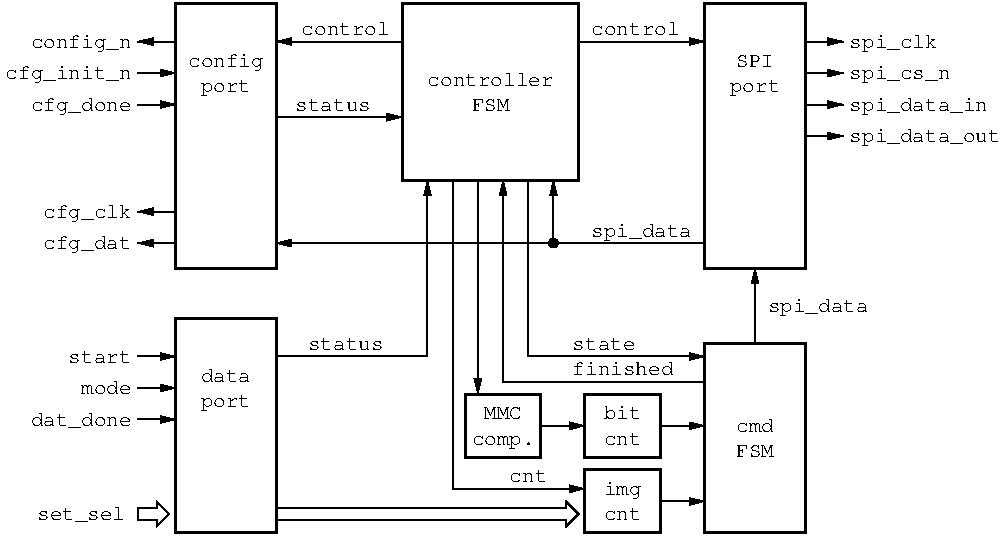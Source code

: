 #FIG 3.2
Landscape
Center
Metric
A4      
100.00
Single
-2
1200 2
6 5895 3375 7245 4725
6 6120 3915 7020 4185
4 1 0 50 0 12 10 0.0000 4 90 900 6570 4005 controller\001
4 1 0 50 0 12 10 0.0000 4 90 270 6570 4185 FSM\001
-6
2 2 0 2 0 7 40 0 -1 0.000 0 0 -1 0 0 5
	 5940 3420 7200 3420 7200 4680 5940 4680 5940 3420
-6
6 5040 4995 8100 5175
2 1 0 1 0 7 50 0 -1 0.000 0 0 -1 1 0 2
	1 1 1.00 45.00 90.00
	 8100 5130 5040 5130
4 0 0 50 0 12 10 0.0000 4 120 720 7290 5085 spi_data\001
-6
6 7200 3555 8100 3735
2 1 0 1 0 7 50 0 -1 0.000 0 0 -1 1 0 2
	1 1 1.00 45.00 90.00
	 7200 3690 8100 3690
4 1 0 50 0 12 10 0.0000 4 90 630 7605 3645 control\001
-6
6 5040 3555 5940 3735
2 1 0 1 0 7 50 0 -1 0.000 0 0 -1 1 0 2
	1 1 1.00 45.00 90.00
	 5940 3690 5040 3690
4 0 0 50 0 12 10 0.0000 4 90 630 5220 3645 control\001
-6
6 5040 4095 5940 4275
2 1 0 1 0 7 50 0 -1 0.000 0 0 -1 1 0 2
	1 1 1.00 45.00 90.00
	 5040 4230 5940 4230
4 0 0 50 0 12 10 0.0000 4 90 540 5175 4185 status\001
-6
6 3285 3645 4320 3780
2 1 0 1 0 7 50 0 -1 0.000 0 0 -1 1 0 2
	1 1 1.00 45.00 90.00
	 4320 3690 4050 3690
4 2 0 50 0 12 10 0.0000 4 120 720 4005 3735 config_n\001
-6
6 3105 3870 4320 4005
2 1 0 1 0 7 50 0 -1 0.000 0 0 -1 0 1 2
	1 1 1.00 45.00 90.00
	 4320 3915 4050 3915
4 2 0 50 0 12 10 0.0000 4 120 900 4005 3960 cfg_init_n\001
-6
6 4275 3375 5085 5355
6 4410 3780 4950 4095
4 1 0 50 0 12 10 0.0000 4 120 540 4680 3870 config\001
4 1 0 50 0 12 10 0.0000 4 120 360 4680 4050 port\001
-6
2 2 0 2 0 7 50 0 -1 0.000 0 0 -1 0 0 5
	 4320 3420 5040 3420 5040 5310 4320 5310 4320 3420
-6
6 3285 4095 4320 4230
2 1 0 1 0 7 50 0 -1 0.000 0 0 -1 0 1 2
	1 1 1.00 45.00 90.00
	 4320 4140 4050 4140
4 2 0 50 0 12 10 0.0000 4 120 720 4005 4185 cfg_done\001
-6
6 4275 5625 5085 7245
6 4500 6030 4860 6345
4 1 0 50 0 12 10 0.0000 4 90 360 4680 6120 data\001
4 1 0 50 0 12 10 0.0000 4 120 360 4680 6300 port\001
-6
2 2 0 2 0 7 50 0 -1 0.000 0 0 -1 0 0 5
	 4320 5670 5040 5670 5040 7200 4320 7200 4320 5670
-6
6 8055 3375 8865 5355
6 8280 3780 8640 4095
4 1 0 50 0 12 10 0.0000 4 90 270 8460 3870 SPI\001
4 1 0 50 0 12 10 0.0000 4 120 360 8460 4050 port\001
-6
2 2 0 2 0 7 50 0 -1 0.000 0 0 -1 0 0 5
	 8100 3420 8820 3420 8820 5310 8100 5310 8100 3420
-6
6 8820 3645 9765 3780
2 1 0 1 0 7 50 0 -1 0.000 0 0 -1 1 0 2
	1 1 1.00 45.00 90.00
	 8820 3690 9090 3690
4 0 0 50 0 12 10 0.0000 4 120 630 9135 3735 spi_clk\001
-6
6 8820 3870 9855 4005
2 1 0 1 0 7 50 0 -1 0.000 0 0 -1 1 0 2
	1 1 1.00 45.00 90.00
	 8820 3915 9090 3915
4 0 0 50 0 12 10 0.0000 4 120 720 9135 3960 spi_cs_n\001
-6
6 8820 4095 10125 4230
2 1 0 1 0 7 50 0 -1 0.000 0 0 -1 1 0 2
	1 1 1.00 45.00 90.00
	 8820 4140 9090 4140
4 0 0 50 0 12 10 0.0000 4 120 990 9135 4185 spi_data_in\001
-6
6 8820 4320 10215 4455
2 1 0 1 0 7 50 0 -1 0.000 0 0 -1 1 0 2
	1 1 1.00 45.00 90.00
	 8820 4365 9090 4365
4 0 0 50 0 12 10 0.0000 4 120 1080 9135 4410 spi_data_out\001
-6
6 8055 5805 8865 7245
6 8325 6390 8595 6660
4 1 0 50 0 12 10 0.0000 4 90 270 8460 6480 cmd\001
4 1 0 50 0 12 10 0.0000 4 90 270 8460 6660 FSM\001
-6
2 2 0 2 0 7 50 0 -1 0.000 0 0 -1 0 0 5
	 8100 5850 8820 5850 8820 7200 8100 7200 8100 5850
-6
6 8415 5310 9270 5850
2 1 0 1 0 7 50 0 -1 0.000 0 0 -1 1 0 2
	1 1 1.00 45.00 90.00
	 8460 5850 8460 5310
4 0 0 50 0 12 10 0.0000 4 120 720 8550 5625 spi_data\001
-6
6 3375 4860 4320 4995
2 1 0 1 0 7 50 0 -1 0.000 0 0 -1 1 0 2
	1 1 1.00 45.00 90.00
	 4320 4905 4050 4905
4 2 0 50 0 12 10 0.0000 4 120 630 4005 4950 cfg_clk\001
-6
6 3375 5085 4320 5220
2 1 0 1 0 7 50 0 -1 0.000 0 0 -1 1 0 2
	1 1 1.00 45.00 90.00
	 4320 5130 4050 5130
4 2 0 50 0 12 10 0.0000 4 120 630 4005 5175 cfg_dat\001
-6
6 3555 5895 4320 5985
2 1 0 1 0 7 50 0 -1 0.000 0 0 -1 0 1 2
	1 1 1.00 45.00 90.00
	 4320 5940 4050 5940
4 2 0 50 0 12 10 0.0000 4 90 450 4005 5985 start\001
-6
6 3285 6345 4320 6480
2 1 0 1 0 7 50 0 -1 0.000 0 0 -1 0 1 2
	1 1 1.00 45.00 90.00
	 4320 6390 4050 6390
4 2 0 50 0 12 10 0.0000 4 105 720 4005 6435 dat_done\001
-6
6 6345 6165 6975 6705
6 6435 6300 6885 6615
4 1 0 50 0 12 10 0.0000 4 90 270 6660 6390 MMC\001
4 1 0 50 0 12 10 0.0000 4 90 450 6660 6570 comp.\001
-6
2 2 0 2 0 7 50 0 -1 0.000 0 0 -1 0 0 5
	 6390 6210 6930 6210 6930 6660 6390 6660 6390 6210
-6
6 7200 6165 7830 6705
6 7380 6300 7650 6570
4 1 0 50 0 12 10 0.0000 4 90 270 7515 6390 bit\001
4 1 0 50 0 12 10 0.0000 4 90 270 7515 6570 cnt\001
-6
2 2 0 2 0 7 50 0 -1 0.000 0 0 -1 0 0 5
	 7245 6210 7785 6210 7785 6660 7245 6660 7245 6210
-6
6 7200 6705 7830 7245
6 7380 6840 7650 7110
4 1 0 50 0 12 10 0.0000 4 120 270 7515 6930 img\001
4 1 0 50 0 12 10 0.0000 4 90 270 7515 7110 cnt\001
-6
2 2 0 2 0 7 50 0 -1 0.000 0 0 -1 0 0 5
	 7245 6750 7785 6750 7785 7200 7245 7200 7245 6750
-6
6 3645 6120 4320 6210
2 1 0 1 0 7 50 0 -1 0.000 0 0 -1 0 1 2
	1 1 1.00 45.00 90.00
	 4320 6165 4050 6165
4 2 0 50 0 12 10 0.0000 4 90 360 4005 6210 mode\001
-6
6 3330 6975 4275 7155
2 3 0 1 0 7 50 0 -1 0.000 0 0 -1 0 0 8
	 4050 7020 4185 7020 4185 6975 4275 7065 4185 7155 4185 7110
	 4050 7110 4050 7020
4 2 0 50 0 12 10 0.0000 4 105 630 3960 7110 set_sel\001
-6
1 3 0 0 0 -1 50 0 20 0.000 1 0.0000 7020 5130 35 35 7020 5130 7055 5130
2 1 0 1 0 7 50 0 -1 0.000 0 0 -1 1 0 2
	1 1 1.00 45.00 90.00
	 7020 5130 7020 4680
2 1 0 1 0 7 50 0 -1 0.000 0 0 -1 1 0 3
	1 1 1.00 45.00 90.00
	 6840 4680 6840 5940 8100 5940
2 1 0 1 0 7 50 0 -1 0.000 0 0 -1 1 0 3
	1 1 1.00 45.00 90.00
	 8100 6120 6660 6120 6660 4680
2 1 0 1 0 7 50 0 -1 0.000 0 0 -1 0 1 3
	1 1 1.00 45.00 90.00
	 6120 4680 6120 5940 5040 5940
2 1 0 1 0 7 50 0 -1 0.000 0 0 -1 1 0 3
	1 1 1.00 45.00 90.00
	 6300 4680 6300 6885 7245 6885
2 1 0 1 0 7 50 0 -1 0.000 0 0 -1 1 0 2
	1 1 1.00 45.00 90.00
	 7785 6435 8100 6435
2 1 0 1 0 7 50 0 -1 0.000 0 0 -1 1 0 2
	1 1 1.00 45.00 90.00
	 7785 6975 8100 6975
2 1 0 1 0 7 50 0 -1 0.000 0 0 -1 1 0 2
	1 1 1.00 45.00 90.00
	 6480 4680 6480 6210
2 1 0 1 0 7 50 0 -1 0.000 0 0 -1 1 0 2
	1 1 1.00 45.00 90.00
	 6930 6435 7245 6435
2 3 0 1 0 7 50 0 -1 0.000 0 0 -1 0 0 8
	 5040 7020 7110 7020 7110 6975 7200 7065 7110 7155 7110 7110
	 5040 7110 5040 7020
4 0 0 50 0 12 10 0.0000 4 90 450 7155 5895 state\001
4 0 0 50 0 12 10 0.0000 4 90 720 7155 6075 finished\001
4 0 0 50 0 12 10 0.0000 4 90 540 5265 5895 status\001
4 0 0 50 0 12 10 0.0000 4 90 270 6705 6840 cnt\001

